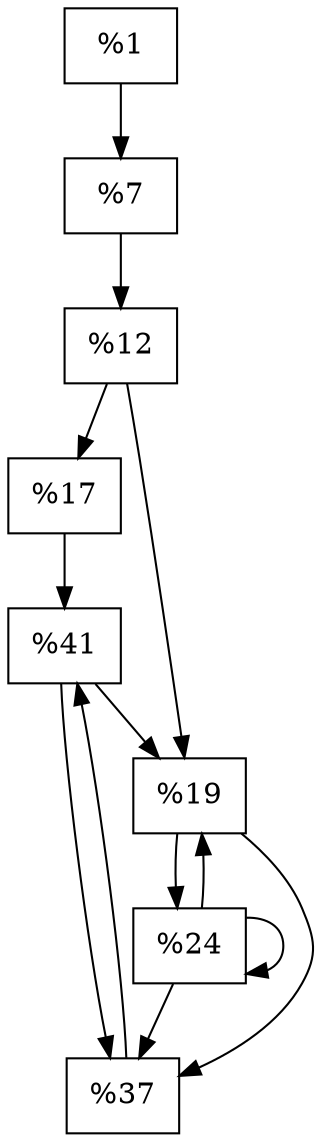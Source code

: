 digraph CFG {
    node [shape=box];

    // Nodes
    1 [label="%1"];
    7 [label="%7"];
    12 [label="%12"];
    17 [label="%17"];
    19 [label="%19"];
    24 [label="%24"];
    37 [label="%37"];
    41 [label="%41"];

    // Edges
    1 -> 7;
    7 -> 12;
    12 -> 17;
    12 -> 19;
    17 -> 41;
    19 -> 24;
    19 -> 37;
    24 -> 24; // Loop back edge
    24 -> 37;
    24 -> 19; // Loop back edge
    37 -> 41;
    41 -> 19; // Loop back edge
    41 -> 37; // Loop back edge
}